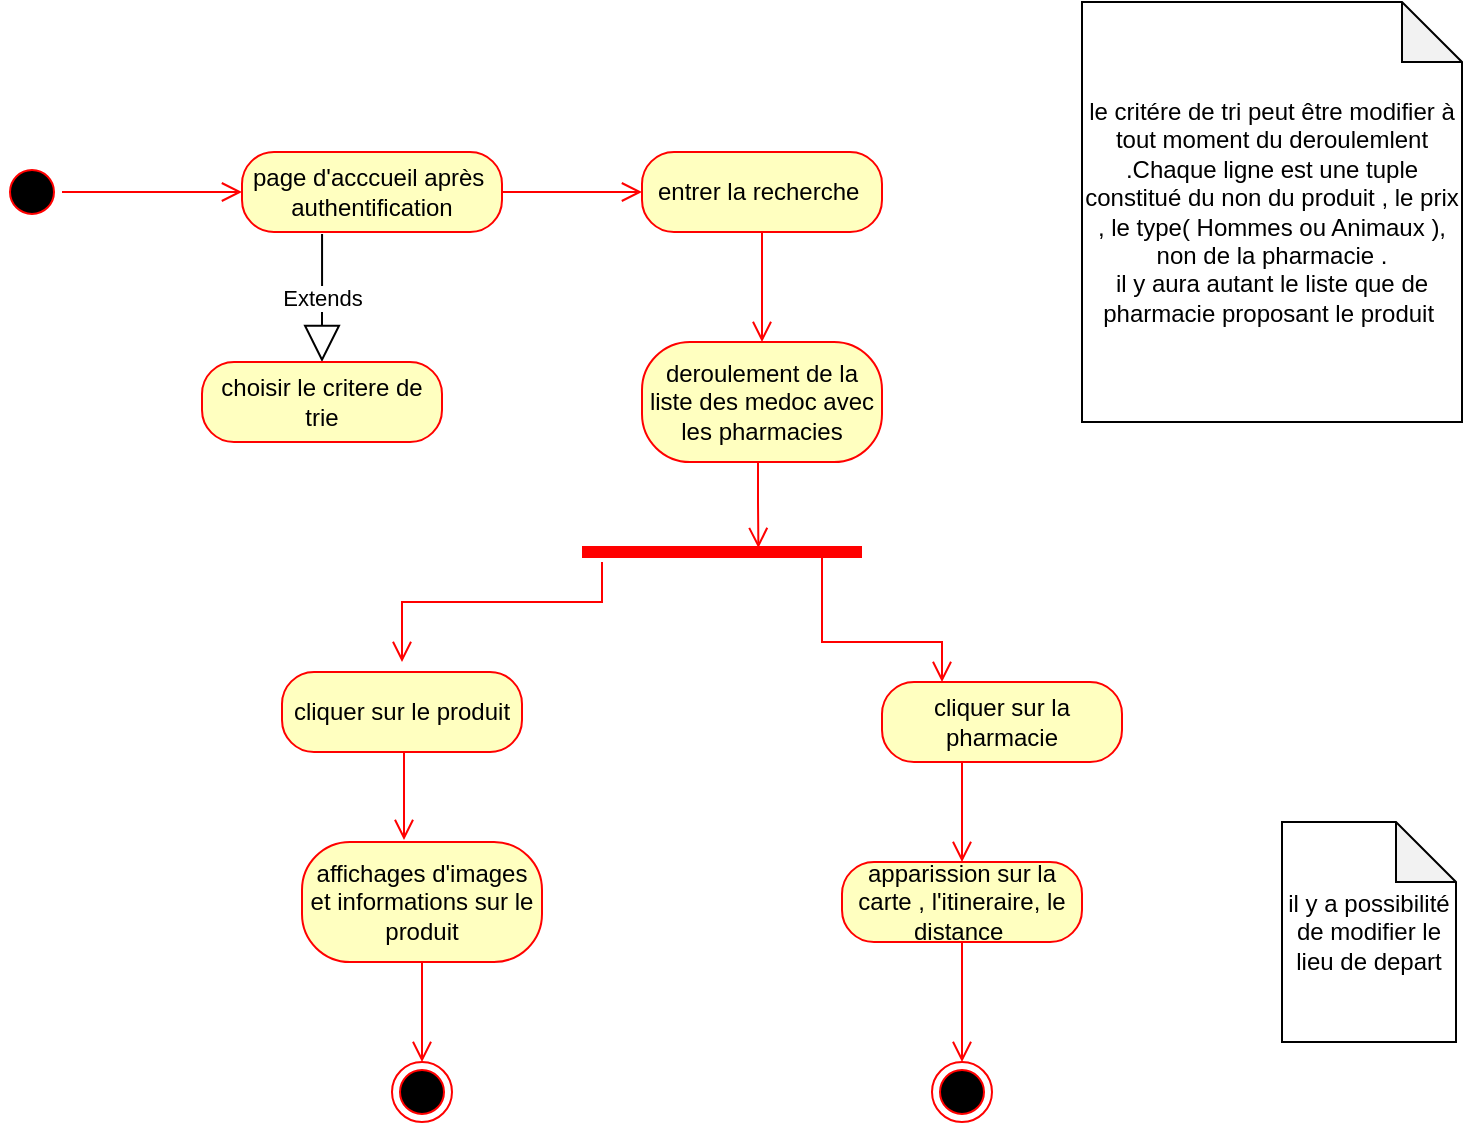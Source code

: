 <mxfile version="20.2.3" type="device"><diagram id="HWLAbvBvlLpwjS6hrTX6" name="Page-1"><mxGraphModel dx="868" dy="593" grid="1" gridSize="10" guides="1" tooltips="1" connect="1" arrows="1" fold="1" page="1" pageScale="1" pageWidth="827" pageHeight="1169" math="0" shadow="0"><root><mxCell id="0"/><mxCell id="1" parent="0"/><mxCell id="nlsQNS8iJiQ3xpv_g9W7-1" value="" style="ellipse;html=1;shape=startState;fillColor=#000000;strokeColor=#ff0000;" vertex="1" parent="1"><mxGeometry x="100" y="100" width="30" height="30" as="geometry"/></mxCell><mxCell id="nlsQNS8iJiQ3xpv_g9W7-2" value="" style="edgeStyle=orthogonalEdgeStyle;html=1;verticalAlign=bottom;endArrow=open;endSize=8;strokeColor=#ff0000;rounded=0;" edge="1" source="nlsQNS8iJiQ3xpv_g9W7-1" parent="1"><mxGeometry relative="1" as="geometry"><mxPoint x="220" y="115" as="targetPoint"/><Array as="points"><mxPoint x="210" y="115"/></Array></mxGeometry></mxCell><mxCell id="nlsQNS8iJiQ3xpv_g9W7-3" value="page d'acccueil après&amp;nbsp; authentification" style="rounded=1;whiteSpace=wrap;html=1;arcSize=40;fontColor=#000000;fillColor=#ffffc0;strokeColor=#ff0000;" vertex="1" parent="1"><mxGeometry x="220" y="95" width="130" height="40" as="geometry"/></mxCell><mxCell id="nlsQNS8iJiQ3xpv_g9W7-4" value="" style="edgeStyle=orthogonalEdgeStyle;html=1;verticalAlign=bottom;endArrow=open;endSize=8;strokeColor=#ff0000;rounded=0;" edge="1" source="nlsQNS8iJiQ3xpv_g9W7-3" parent="1"><mxGeometry relative="1" as="geometry"><mxPoint x="420" y="115" as="targetPoint"/><Array as="points"><mxPoint x="410" y="115"/></Array></mxGeometry></mxCell><mxCell id="nlsQNS8iJiQ3xpv_g9W7-5" value="entrer la recherche&amp;nbsp;" style="rounded=1;whiteSpace=wrap;html=1;arcSize=40;fontColor=#000000;fillColor=#ffffc0;strokeColor=#ff0000;" vertex="1" parent="1"><mxGeometry x="420" y="95" width="120" height="40" as="geometry"/></mxCell><mxCell id="nlsQNS8iJiQ3xpv_g9W7-6" value="" style="edgeStyle=orthogonalEdgeStyle;html=1;verticalAlign=bottom;endArrow=open;endSize=8;strokeColor=#ff0000;rounded=0;entryX=0.5;entryY=0;entryDx=0;entryDy=0;" edge="1" source="nlsQNS8iJiQ3xpv_g9W7-5" parent="1" target="nlsQNS8iJiQ3xpv_g9W7-7"><mxGeometry relative="1" as="geometry"><mxPoint x="480" y="195" as="targetPoint"/></mxGeometry></mxCell><mxCell id="nlsQNS8iJiQ3xpv_g9W7-7" value="deroulement de la liste des medoc avec les pharmacies" style="rounded=1;whiteSpace=wrap;html=1;arcSize=40;fontColor=#000000;fillColor=#ffffc0;strokeColor=#ff0000;" vertex="1" parent="1"><mxGeometry x="420" y="190" width="120" height="60" as="geometry"/></mxCell><mxCell id="nlsQNS8iJiQ3xpv_g9W7-8" value="" style="edgeStyle=orthogonalEdgeStyle;html=1;verticalAlign=bottom;endArrow=open;endSize=8;strokeColor=#ff0000;rounded=0;entryX=0.63;entryY=0.3;entryDx=0;entryDy=0;entryPerimeter=0;" edge="1" source="nlsQNS8iJiQ3xpv_g9W7-7" parent="1" target="nlsQNS8iJiQ3xpv_g9W7-15"><mxGeometry relative="1" as="geometry"><mxPoint x="480" y="300" as="targetPoint"/><Array as="points"><mxPoint x="478" y="270"/><mxPoint x="478" y="270"/></Array></mxGeometry></mxCell><mxCell id="nlsQNS8iJiQ3xpv_g9W7-9" value="Extends" style="endArrow=block;endSize=16;endFill=0;html=1;rounded=0;exitX=0.308;exitY=1.025;exitDx=0;exitDy=0;exitPerimeter=0;" edge="1" parent="1" source="nlsQNS8iJiQ3xpv_g9W7-3"><mxGeometry width="160" relative="1" as="geometry"><mxPoint x="205" y="160" as="sourcePoint"/><mxPoint x="260" y="200" as="targetPoint"/></mxGeometry></mxCell><mxCell id="nlsQNS8iJiQ3xpv_g9W7-10" value="choisir le critere de trie" style="rounded=1;whiteSpace=wrap;html=1;arcSize=40;fontColor=#000000;fillColor=#ffffc0;strokeColor=#ff0000;" vertex="1" parent="1"><mxGeometry x="200" y="200" width="120" height="40" as="geometry"/></mxCell><mxCell id="nlsQNS8iJiQ3xpv_g9W7-12" value="cliquer sur le produit" style="rounded=1;whiteSpace=wrap;html=1;arcSize=40;fontColor=#000000;fillColor=#ffffc0;strokeColor=#ff0000;" vertex="1" parent="1"><mxGeometry x="240" y="355" width="120" height="40" as="geometry"/></mxCell><mxCell id="nlsQNS8iJiQ3xpv_g9W7-13" value="" style="edgeStyle=orthogonalEdgeStyle;html=1;verticalAlign=bottom;endArrow=open;endSize=8;strokeColor=#ff0000;rounded=0;exitX=0.5;exitY=1;exitDx=0;exitDy=0;entryX=0.425;entryY=-0.017;entryDx=0;entryDy=0;entryPerimeter=0;" edge="1" source="nlsQNS8iJiQ3xpv_g9W7-12" parent="1" target="nlsQNS8iJiQ3xpv_g9W7-30"><mxGeometry relative="1" as="geometry"><mxPoint x="300" y="460" as="targetPoint"/><mxPoint x="310" y="400" as="sourcePoint"/><Array as="points"><mxPoint x="301" y="395"/></Array></mxGeometry></mxCell><mxCell id="nlsQNS8iJiQ3xpv_g9W7-14" value="le critére de tri peut être modifier à tout moment du deroulemlent .Chaque ligne est une tuple constitué du non du produit , le prix , le type( Hommes ou Animaux ), non de la pharmacie .&lt;br&gt;il y aura autant le liste que de pharmacie proposant le produit&amp;nbsp;" style="shape=note;whiteSpace=wrap;html=1;backgroundOutline=1;darkOpacity=0.05;" vertex="1" parent="1"><mxGeometry x="640" y="20" width="190" height="210" as="geometry"/></mxCell><mxCell id="nlsQNS8iJiQ3xpv_g9W7-15" value="" style="shape=line;html=1;strokeWidth=6;strokeColor=#ff0000;" vertex="1" parent="1"><mxGeometry x="390" y="290" width="140" height="10" as="geometry"/></mxCell><mxCell id="nlsQNS8iJiQ3xpv_g9W7-16" value="" style="edgeStyle=orthogonalEdgeStyle;html=1;verticalAlign=bottom;endArrow=open;endSize=8;strokeColor=#ff0000;rounded=0;" edge="1" parent="1"><mxGeometry relative="1" as="geometry"><mxPoint x="300" y="350" as="targetPoint"/><mxPoint x="400" y="300" as="sourcePoint"/><Array as="points"><mxPoint x="400" y="320"/><mxPoint x="300" y="320"/></Array></mxGeometry></mxCell><mxCell id="nlsQNS8iJiQ3xpv_g9W7-23" value="cliquer sur la pharmacie" style="rounded=1;whiteSpace=wrap;html=1;arcSize=40;fontColor=#000000;fillColor=#ffffc0;strokeColor=#ff0000;" vertex="1" parent="1"><mxGeometry x="540" y="360" width="120" height="40" as="geometry"/></mxCell><mxCell id="nlsQNS8iJiQ3xpv_g9W7-24" value="" style="edgeStyle=orthogonalEdgeStyle;html=1;verticalAlign=bottom;endArrow=open;endSize=8;strokeColor=#ff0000;rounded=0;" edge="1" parent="1" source="nlsQNS8iJiQ3xpv_g9W7-23"><mxGeometry relative="1" as="geometry"><mxPoint x="580" y="450" as="targetPoint"/><Array as="points"><mxPoint x="580" y="430"/><mxPoint x="580" y="430"/></Array></mxGeometry></mxCell><mxCell id="nlsQNS8iJiQ3xpv_g9W7-25" value="" style="edgeStyle=orthogonalEdgeStyle;html=1;verticalAlign=bottom;endArrow=open;endSize=8;strokeColor=#ff0000;rounded=0;exitX=1;exitY=0.5;exitDx=0;exitDy=0;exitPerimeter=0;" edge="1" parent="1"><mxGeometry relative="1" as="geometry"><mxPoint x="570" y="360" as="targetPoint"/><mxPoint x="520" y="295" as="sourcePoint"/><Array as="points"><mxPoint x="510" y="295"/><mxPoint x="510" y="340"/><mxPoint x="570" y="340"/><mxPoint x="570" y="360"/></Array></mxGeometry></mxCell><mxCell id="nlsQNS8iJiQ3xpv_g9W7-26" value="apparission sur la carte , l'itineraire, le distance&amp;nbsp;" style="rounded=1;whiteSpace=wrap;html=1;arcSize=40;fontColor=#000000;fillColor=#ffffc0;strokeColor=#ff0000;" vertex="1" parent="1"><mxGeometry x="520" y="450" width="120" height="40" as="geometry"/></mxCell><mxCell id="nlsQNS8iJiQ3xpv_g9W7-27" value="" style="edgeStyle=orthogonalEdgeStyle;html=1;verticalAlign=bottom;endArrow=open;endSize=8;strokeColor=#ff0000;rounded=0;" edge="1" source="nlsQNS8iJiQ3xpv_g9W7-26" parent="1"><mxGeometry relative="1" as="geometry"><mxPoint x="580" y="550" as="targetPoint"/></mxGeometry></mxCell><mxCell id="nlsQNS8iJiQ3xpv_g9W7-28" value="il y a possibilité de modifier le lieu de depart" style="shape=note;whiteSpace=wrap;html=1;backgroundOutline=1;darkOpacity=0.05;" vertex="1" parent="1"><mxGeometry x="740" y="430" width="87" height="110" as="geometry"/></mxCell><mxCell id="nlsQNS8iJiQ3xpv_g9W7-29" value="" style="ellipse;html=1;shape=endState;fillColor=#000000;strokeColor=#ff0000;" vertex="1" parent="1"><mxGeometry x="565" y="550" width="30" height="30" as="geometry"/></mxCell><mxCell id="nlsQNS8iJiQ3xpv_g9W7-30" value="affichages d'images et informations sur le produit" style="rounded=1;whiteSpace=wrap;html=1;arcSize=40;fontColor=#000000;fillColor=#ffffc0;strokeColor=#ff0000;" vertex="1" parent="1"><mxGeometry x="250" y="440" width="120" height="60" as="geometry"/></mxCell><mxCell id="nlsQNS8iJiQ3xpv_g9W7-31" value="" style="edgeStyle=orthogonalEdgeStyle;html=1;verticalAlign=bottom;endArrow=open;endSize=8;strokeColor=#ff0000;rounded=0;" edge="1" source="nlsQNS8iJiQ3xpv_g9W7-30" parent="1"><mxGeometry relative="1" as="geometry"><mxPoint x="310" y="550" as="targetPoint"/></mxGeometry></mxCell><mxCell id="nlsQNS8iJiQ3xpv_g9W7-32" value="" style="ellipse;html=1;shape=endState;fillColor=#000000;strokeColor=#ff0000;" vertex="1" parent="1"><mxGeometry x="295" y="550" width="30" height="30" as="geometry"/></mxCell></root></mxGraphModel></diagram></mxfile>